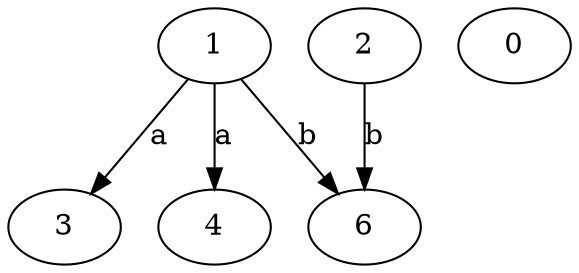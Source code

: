 strict digraph  {
1;
2;
3;
4;
6;
0;
1 -> 3  [label=a];
1 -> 4  [label=a];
1 -> 6  [label=b];
2 -> 6  [label=b];
}
